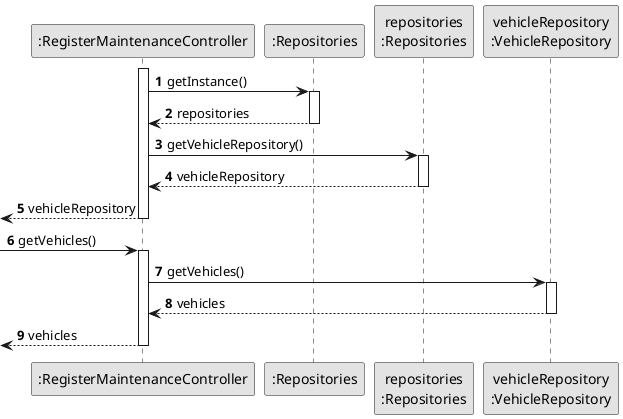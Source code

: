 @startuml
skinparam monochrome true
skinparam packageStyle rectangle
skinparam shadowing false

autonumber

'hide footbox

participant ":RegisterMaintenanceController" as CTRL
participant ":Repositories" as RepositorySingleton
participant ":Repositories" as RepositorySingleton
participant "repositories\n:Repositories" as PLAT
participant "vehicleRepository\n:VehicleRepository" as VR
            activate CTRL

                        CTRL -> RepositorySingleton : getInstance()
                                        activate RepositorySingleton

                                            RepositorySingleton --> CTRL: repositories
                                        deactivate RepositorySingleton

                             CTRL -> PLAT : getVehicleRepository()
                                     activate PLAT

                                 PLAT --> CTRL : vehicleRepository
                                 deactivate PLAT

                                 <-- CTRL : vehicleRepository
                                 deactivate CTRL

               -> CTRL : getVehicles()
               activate CTRL

                       CTRL -> VR : getVehicles()
                               activate VR

                           VR --> CTRL : vehicles
                           deactivate VR

                           <-- CTRL : vehicles
                           deactivate CTRL



@enduml